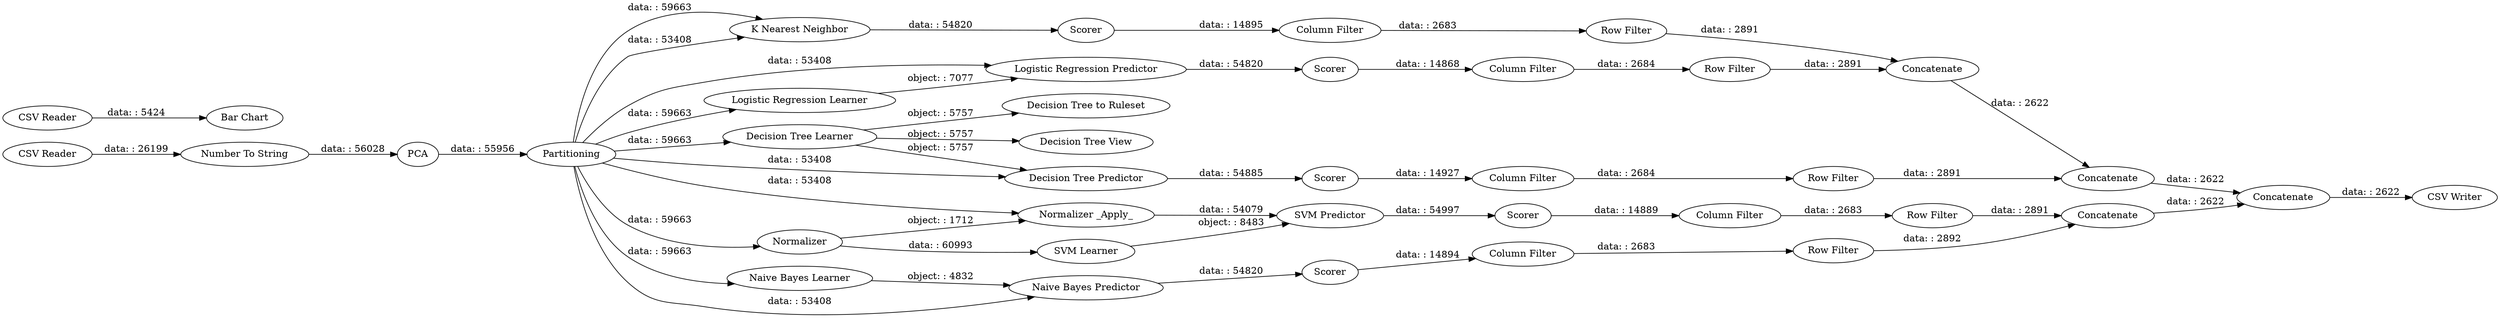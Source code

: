 digraph {
	"1728722504401038645_7" [label="Normalizer _Apply_"]
	"1728722504401038645_17" [label=Scorer]
	"1728722504401038645_10" [label=Scorer]
	"1728722504401038645_40" [label=Concatenate]
	"1728722504401038645_43" [label="CSV Writer"]
	"1728722504401038645_39" [label=Concatenate]
	"1728722504401038645_35" [label="Row Filter"]
	"1728722504401038645_13" [label="Naive Bayes Learner"]
	"1728722504401038645_33" [label="Row Filter"]
	"1728722504401038645_38" [label=Concatenate]
	"1728722504401038645_31" [label="Row Filter"]
	"1728722504401038645_23" [label="Decision Tree Predictor"]
	"1728722504401038645_25" [label=Scorer]
	"1728722504401038645_24" [label="Decision Tree to Ruleset"]
	"1728722504401038645_11" [label=PCA]
	"1728722504401038645_30" [label="Row Filter"]
	"1728722504401038645_36" [label="Column Filter"]
	"1728722504401038645_21" [label="Decision Tree Learner"]
	"1728722504401038645_42" [label="Bar Chart"]
	"1728722504401038645_32" [label="Column Filter"]
	"1728722504401038645_20" [label=Scorer]
	"1728722504401038645_3" [label=Normalizer]
	"1728722504401038645_22" [label="Decision Tree View"]
	"1728722504401038645_41" [label=Concatenate]
	"1728722504401038645_26" [label="Column Filter"]
	"1728722504401038645_16" [label="K Nearest Neighbor"]
	"1728722504401038645_1" [label="CSV Reader"]
	"1728722504401038645_18" [label="Logistic Regression Learner"]
	"1728722504401038645_34" [label="Column Filter"]
	"1728722504401038645_6" [label=Partitioning]
	"1728722504401038645_8" [label="SVM Learner"]
	"1728722504401038645_37" [label="Row Filter"]
	"1728722504401038645_14" [label="Naive Bayes Predictor"]
	"1728722504401038645_44" [label="CSV Reader"]
	"1728722504401038645_12" [label="Number To String"]
	"1728722504401038645_29" [label="Column Filter"]
	"1728722504401038645_19" [label="Logistic Regression Predictor"]
	"1728722504401038645_15" [label=Scorer]
	"1728722504401038645_9" [label="SVM Predictor"]
	"1728722504401038645_32" -> "1728722504401038645_33" [label="data: : 2683"]
	"1728722504401038645_21" -> "1728722504401038645_24" [label="object: : 5757"]
	"1728722504401038645_17" -> "1728722504401038645_32" [label="data: : 14895"]
	"1728722504401038645_3" -> "1728722504401038645_8" [label="data: : 60993"]
	"1728722504401038645_6" -> "1728722504401038645_16" [label="data: : 59663"]
	"1728722504401038645_36" -> "1728722504401038645_37" [label="data: : 2684"]
	"1728722504401038645_6" -> "1728722504401038645_21" [label="data: : 59663"]
	"1728722504401038645_6" -> "1728722504401038645_18" [label="data: : 59663"]
	"1728722504401038645_1" -> "1728722504401038645_12" [label="data: : 26199"]
	"1728722504401038645_13" -> "1728722504401038645_14" [label="object: : 4832"]
	"1728722504401038645_19" -> "1728722504401038645_20" [label="data: : 54820"]
	"1728722504401038645_33" -> "1728722504401038645_39" [label="data: : 2891"]
	"1728722504401038645_31" -> "1728722504401038645_38" [label="data: : 2891"]
	"1728722504401038645_37" -> "1728722504401038645_40" [label="data: : 2891"]
	"1728722504401038645_20" -> "1728722504401038645_34" [label="data: : 14868"]
	"1728722504401038645_6" -> "1728722504401038645_23" [label="data: : 53408"]
	"1728722504401038645_11" -> "1728722504401038645_6" [label="data: : 55956"]
	"1728722504401038645_25" -> "1728722504401038645_36" [label="data: : 14927"]
	"1728722504401038645_6" -> "1728722504401038645_7" [label="data: : 53408"]
	"1728722504401038645_6" -> "1728722504401038645_3" [label="data: : 59663"]
	"1728722504401038645_6" -> "1728722504401038645_14" [label="data: : 53408"]
	"1728722504401038645_6" -> "1728722504401038645_19" [label="data: : 53408"]
	"1728722504401038645_7" -> "1728722504401038645_9" [label="data: : 54079"]
	"1728722504401038645_6" -> "1728722504401038645_16" [label="data: : 53408"]
	"1728722504401038645_8" -> "1728722504401038645_9" [label="object: : 8483"]
	"1728722504401038645_29" -> "1728722504401038645_30" [label="data: : 2683"]
	"1728722504401038645_12" -> "1728722504401038645_11" [label="data: : 56028"]
	"1728722504401038645_44" -> "1728722504401038645_42" [label="data: : 5424"]
	"1728722504401038645_21" -> "1728722504401038645_23" [label="object: : 5757"]
	"1728722504401038645_9" -> "1728722504401038645_10" [label="data: : 54997"]
	"1728722504401038645_14" -> "1728722504401038645_15" [label="data: : 54820"]
	"1728722504401038645_26" -> "1728722504401038645_31" [label="data: : 2683"]
	"1728722504401038645_21" -> "1728722504401038645_22" [label="object: : 5757"]
	"1728722504401038645_39" -> "1728722504401038645_40" [label="data: : 2622"]
	"1728722504401038645_40" -> "1728722504401038645_41" [label="data: : 2622"]
	"1728722504401038645_34" -> "1728722504401038645_35" [label="data: : 2684"]
	"1728722504401038645_30" -> "1728722504401038645_38" [label="data: : 2892"]
	"1728722504401038645_16" -> "1728722504401038645_17" [label="data: : 54820"]
	"1728722504401038645_6" -> "1728722504401038645_13" [label="data: : 59663"]
	"1728722504401038645_38" -> "1728722504401038645_41" [label="data: : 2622"]
	"1728722504401038645_35" -> "1728722504401038645_39" [label="data: : 2891"]
	"1728722504401038645_10" -> "1728722504401038645_26" [label="data: : 14889"]
	"1728722504401038645_23" -> "1728722504401038645_25" [label="data: : 54885"]
	"1728722504401038645_41" -> "1728722504401038645_43" [label="data: : 2622"]
	"1728722504401038645_3" -> "1728722504401038645_7" [label="object: : 1712"]
	"1728722504401038645_18" -> "1728722504401038645_19" [label="object: : 7077"]
	"1728722504401038645_15" -> "1728722504401038645_29" [label="data: : 14894"]
	rankdir=LR
}

